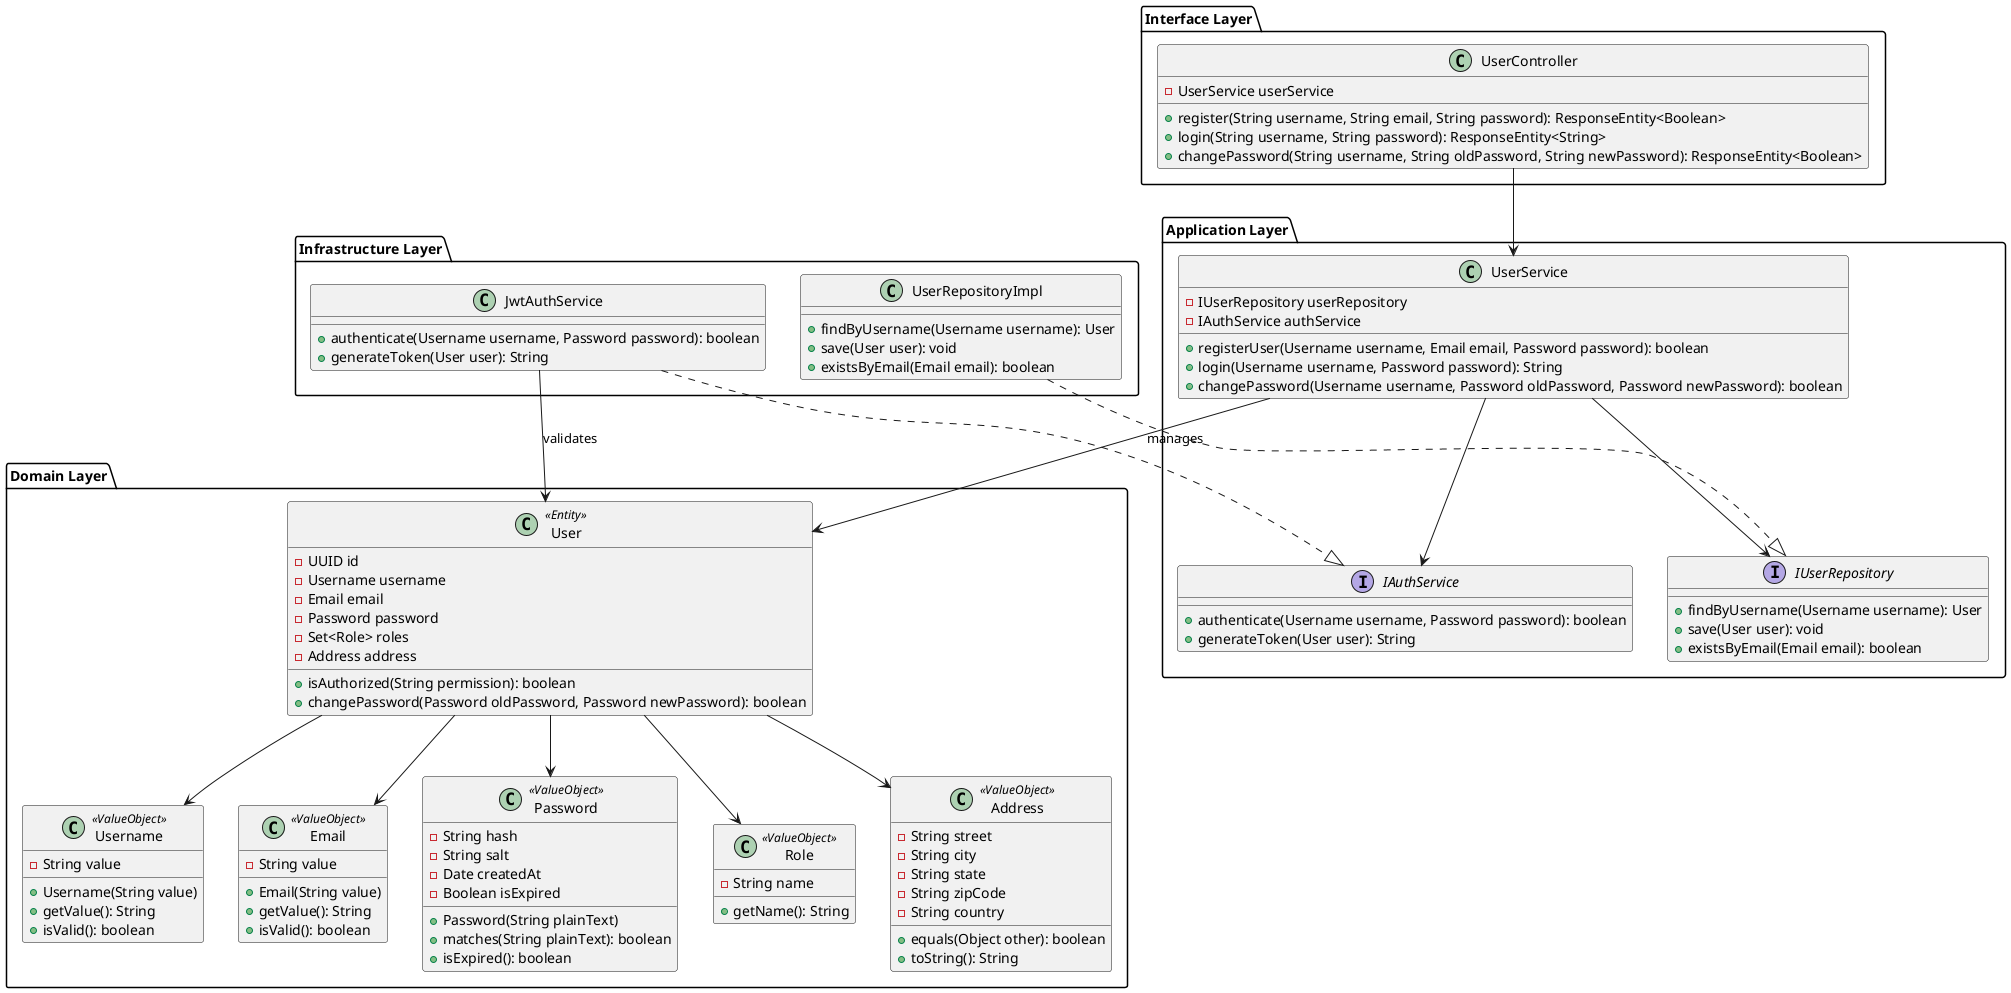 @startuml
' =============================
' DOMAIN LAYER
' =============================
package "Domain Layer" {
  class User <<Entity>> {
    - UUID id
    - Username username
    - Email email
    - Password password
    - Set<Role> roles
    - Address address
    + isAuthorized(String permission): boolean
    + changePassword(Password oldPassword, Password newPassword): boolean
  }

  class Username <<ValueObject>> {
    - String value
    + Username(String value)
    + getValue(): String
    + isValid(): boolean
  }

  class Email <<ValueObject>> {
    - String value
    + Email(String value)
    + getValue(): String
    + isValid(): boolean
  }

  class Password <<ValueObject>> {
    - String hash
    - String salt
    - Date createdAt
    - Boolean isExpired
    + Password(String plainText)
    + matches(String plainText): boolean
    + isExpired(): boolean
  }

  class Role <<ValueObject>> {
    - String name
    + getName(): String
  }

  class Address <<ValueObject>> {
    - String street
    - String city
    - String state
    - String zipCode
    - String country
    + equals(Object other): boolean
    + toString(): String
  }

  User --> Username
  User --> Email
  User --> Password
  User --> Role
  User --> Address
}

' =============================
' APPLICATION LAYER
' =============================
package "Application Layer" {
  interface IUserRepository {
    + findByUsername(Username username): User
    + save(User user): void
    + existsByEmail(Email email): boolean
  }

  interface IAuthService {
    + authenticate(Username username, Password password): boolean
    + generateToken(User user): String
  }

  class UserService {
    - IUserRepository userRepository
    - IAuthService authService
    + registerUser(Username username, Email email, Password password): boolean
    + login(Username username, Password password): String
    + changePassword(Username username, Password oldPassword, Password newPassword): boolean
  }

  UserService --> IUserRepository
  UserService --> IAuthService
  UserService --> User : «manages»
}

' =============================
' INFRASTRUCTURE LAYER
' =============================
package "Infrastructure Layer" {
  class UserRepositoryImpl {
    + findByUsername(Username username): User
    + save(User user): void
    + existsByEmail(Email email): boolean
  }

  class JwtAuthService {
    + authenticate(Username username, Password password): boolean
    + generateToken(User user): String
  }

  UserRepositoryImpl ..|> IUserRepository
  JwtAuthService ..|> IAuthService
  JwtAuthService --> User : «validates»
}

' =============================
' INTERFACE/PRESENTATION LAYER
' =============================
package "Interface Layer" {
  class UserController {
    - UserService userService
    + register(String username, String email, String password): ResponseEntity<Boolean>
    + login(String username, String password): ResponseEntity<String>
    + changePassword(String username, String oldPassword, String newPassword): ResponseEntity<Boolean>
  }

  UserController --> UserService
}
@enduml
